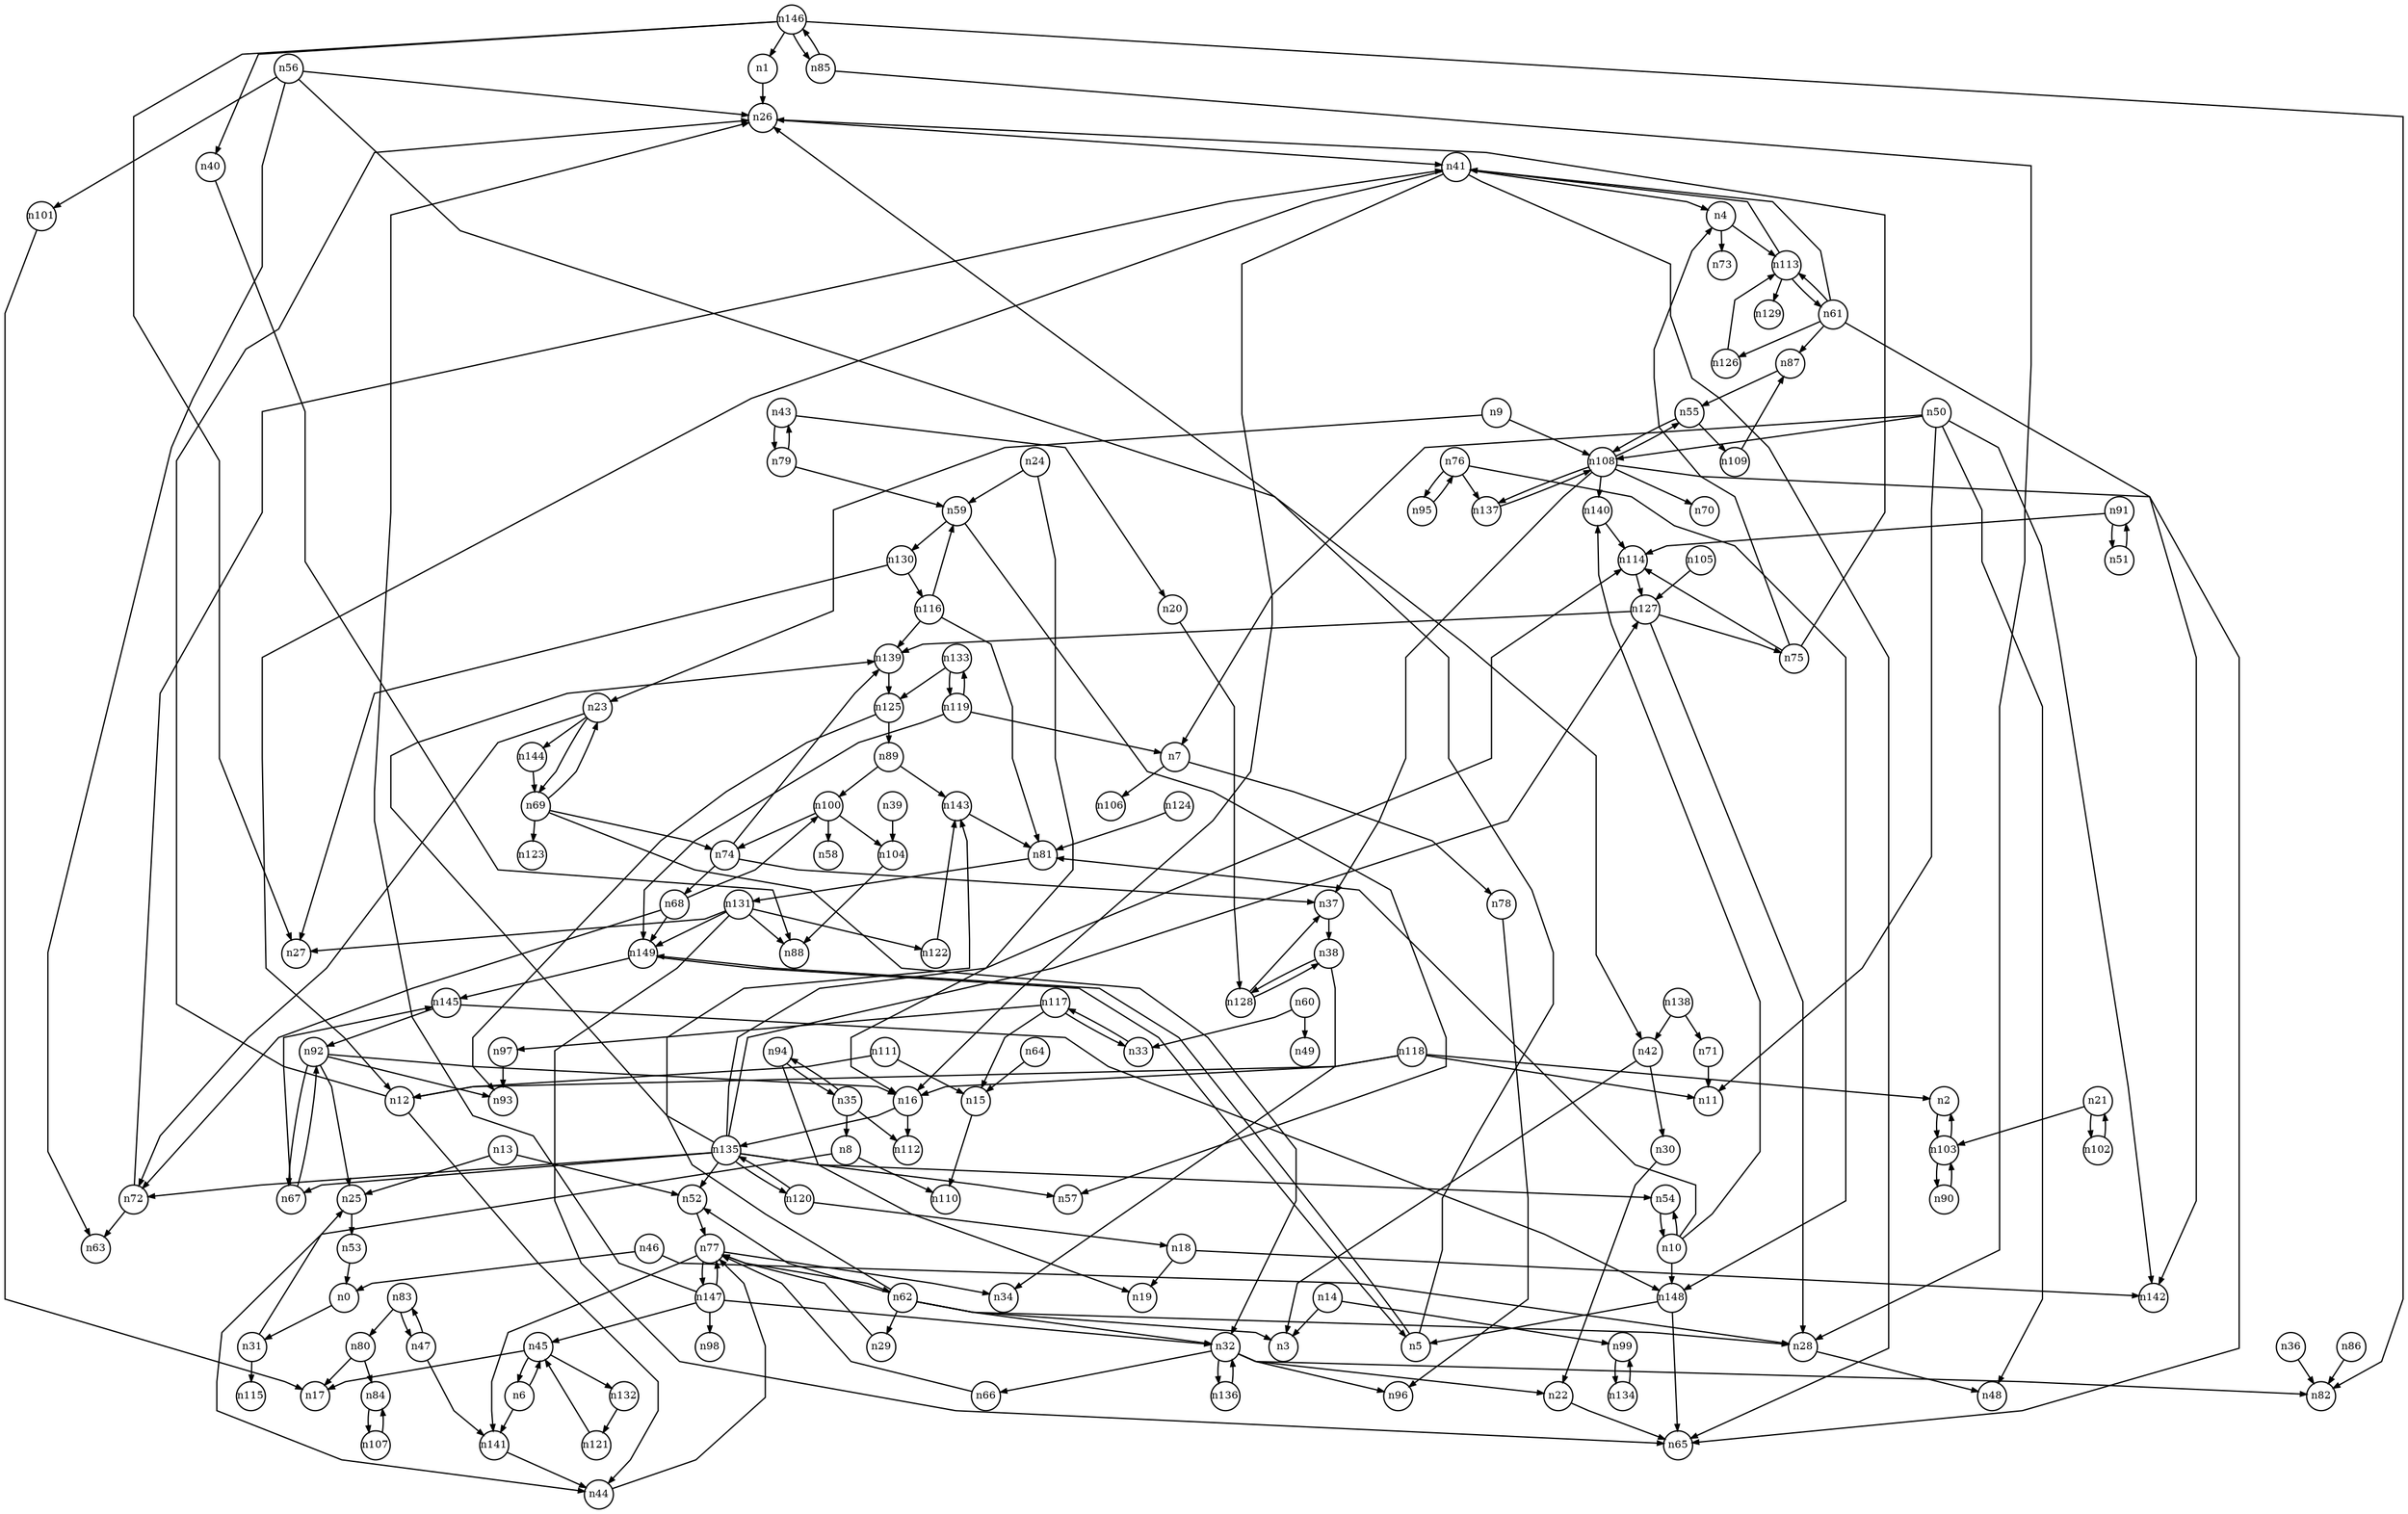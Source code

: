 digraph G{
splines=polyline;
ranksep=0.22;
nodesep=0.22;
nodesize=0.32;
fontsize=8
edge [arrowsize=0.5]
node [fontsize=8 shape=circle width=0.32 fixedsize=shape];

n26 -> n41
n1 -> n26
n4 -> n73
n4 -> n113
n5 -> n26
n5 -> n149
n149 -> n145
n149 -> n5
n141 -> n44
n6 -> n141
n6 -> n45
n78 -> n96
n7 -> n78
n7 -> n106
n44 -> n77
n8 -> n44
n8 -> n110
n23 -> n72
n23 -> n144
n23 -> n69
n9 -> n23
n9 -> n108
n108 -> n37
n108 -> n65
n108 -> n70
n108 -> n137
n108 -> n140
n108 -> n55
n54 -> n10
n10 -> n54
n10 -> n81
n10 -> n140
n10 -> n148
n81 -> n131
n140 -> n114
n148 -> n65
n148 -> n5
n12 -> n26
n12 -> n44
n25 -> n53
n13 -> n25
n13 -> n52
n52 -> n77
n14 -> n3
n14 -> n99
n99 -> n134
n15 -> n110
n16 -> n112
n16 -> n135
n18 -> n19
n18 -> n142
n128 -> n37
n128 -> n38
n20 -> n128
n102 -> n21
n21 -> n102
n21 -> n103
n103 -> n2
n103 -> n90
n22 -> n65
n72 -> n41
n72 -> n63
n144 -> n69
n24 -> n16
n24 -> n59
n59 -> n57
n59 -> n130
n53 -> n0
n28 -> n48
n30 -> n22
n31 -> n25
n31 -> n115
n32 -> n22
n32 -> n66
n32 -> n82
n32 -> n96
n32 -> n136
n66 -> n77
n136 -> n32
n35 -> n8
n35 -> n112
n35 -> n94
n36 -> n82
n38 -> n34
n38 -> n128
n104 -> n88
n39 -> n104
n40 -> n88
n41 -> n4
n41 -> n12
n41 -> n16
n41 -> n65
n42 -> n3
n42 -> n30
n43 -> n20
n43 -> n79
n79 -> n59
n79 -> n43
n45 -> n6
n45 -> n17
n45 -> n132
n132 -> n121
n0 -> n31
n46 -> n0
n46 -> n28
n83 -> n80
n83 -> n47
n47 -> n83
n47 -> n141
n50 -> n7
n50 -> n11
n50 -> n48
n50 -> n108
n50 -> n142
n55 -> n108
n55 -> n109
n109 -> n87
n56 -> n26
n56 -> n42
n56 -> n63
n56 -> n101
n101 -> n17
n130 -> n27
n130 -> n116
n33 -> n117
n60 -> n33
n60 -> n49
n61 -> n41
n61 -> n87
n61 -> n126
n61 -> n142
n61 -> n113
n87 -> n55
n126 -> n113
n62 -> n3
n62 -> n28
n62 -> n29
n62 -> n32
n62 -> n52
n62 -> n143
n29 -> n77
n143 -> n81
n64 -> n15
n145 -> n148
n145 -> n92
n67 -> n145
n67 -> n92
n68 -> n72
n68 -> n100
n68 -> n149
n100 -> n58
n100 -> n74
n100 -> n104
n69 -> n23
n69 -> n32
n69 -> n74
n69 -> n123
n74 -> n37
n74 -> n139
n74 -> n68
n71 -> n11
n37 -> n38
n139 -> n125
n75 -> n4
n75 -> n26
n75 -> n114
n114 -> n127
n95 -> n76
n76 -> n95
n76 -> n137
n76 -> n148
n137 -> n108
n77 -> n34
n77 -> n62
n77 -> n141
n77 -> n147
n147 -> n26
n147 -> n32
n147 -> n45
n147 -> n98
n147 -> n77
n80 -> n17
n80 -> n84
n84 -> n107
n85 -> n28
n85 -> n146
n146 -> n1
n146 -> n27
n146 -> n40
n146 -> n82
n146 -> n85
n86 -> n82
n89 -> n100
n89 -> n143
n51 -> n91
n91 -> n51
n91 -> n114
n92 -> n16
n92 -> n25
n92 -> n67
n92 -> n93
n94 -> n19
n94 -> n35
n97 -> n93
n2 -> n103
n90 -> n103
n127 -> n28
n127 -> n139
n127 -> n75
n105 -> n127
n107 -> n84
n111 -> n12
n111 -> n15
n113 -> n41
n113 -> n61
n113 -> n129
n116 -> n59
n116 -> n81
n116 -> n139
n117 -> n15
n117 -> n33
n117 -> n97
n118 -> n2
n118 -> n11
n118 -> n12
n118 -> n16
n119 -> n7
n119 -> n133
n119 -> n149
n133 -> n125
n133 -> n119
n120 -> n18
n120 -> n135
n121 -> n45
n122 -> n143
n124 -> n81
n125 -> n93
n125 -> n89
n131 -> n27
n131 -> n65
n131 -> n88
n131 -> n122
n131 -> n149
n134 -> n99
n135 -> n52
n135 -> n54
n135 -> n57
n135 -> n67
n135 -> n72
n135 -> n114
n135 -> n120
n135 -> n127
n135 -> n139
n138 -> n42
n138 -> n71
}
